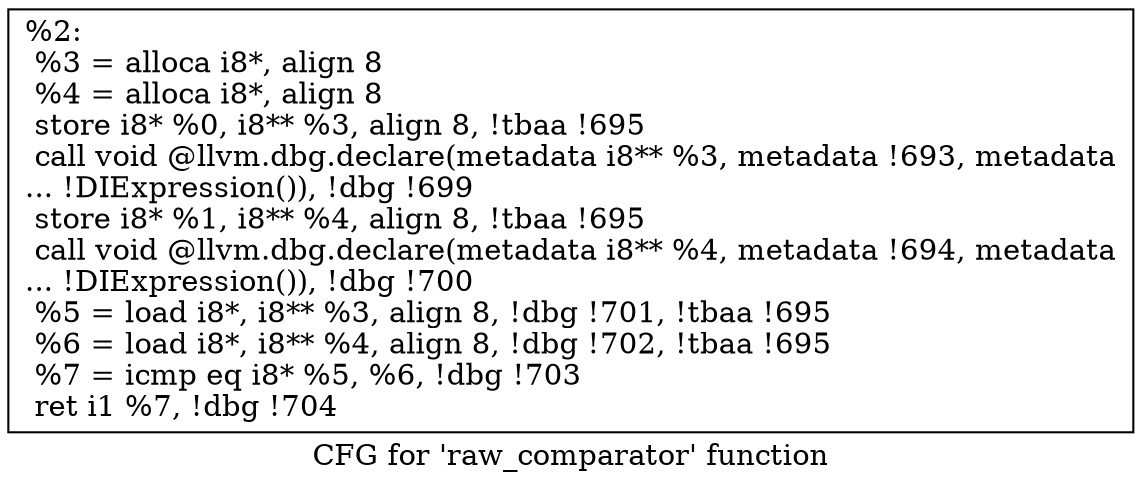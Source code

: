 digraph "CFG for 'raw_comparator' function" {
	label="CFG for 'raw_comparator' function";

	Node0x2483990 [shape=record,label="{%2:\l  %3 = alloca i8*, align 8\l  %4 = alloca i8*, align 8\l  store i8* %0, i8** %3, align 8, !tbaa !695\l  call void @llvm.dbg.declare(metadata i8** %3, metadata !693, metadata\l... !DIExpression()), !dbg !699\l  store i8* %1, i8** %4, align 8, !tbaa !695\l  call void @llvm.dbg.declare(metadata i8** %4, metadata !694, metadata\l... !DIExpression()), !dbg !700\l  %5 = load i8*, i8** %3, align 8, !dbg !701, !tbaa !695\l  %6 = load i8*, i8** %4, align 8, !dbg !702, !tbaa !695\l  %7 = icmp eq i8* %5, %6, !dbg !703\l  ret i1 %7, !dbg !704\l}"];
}
